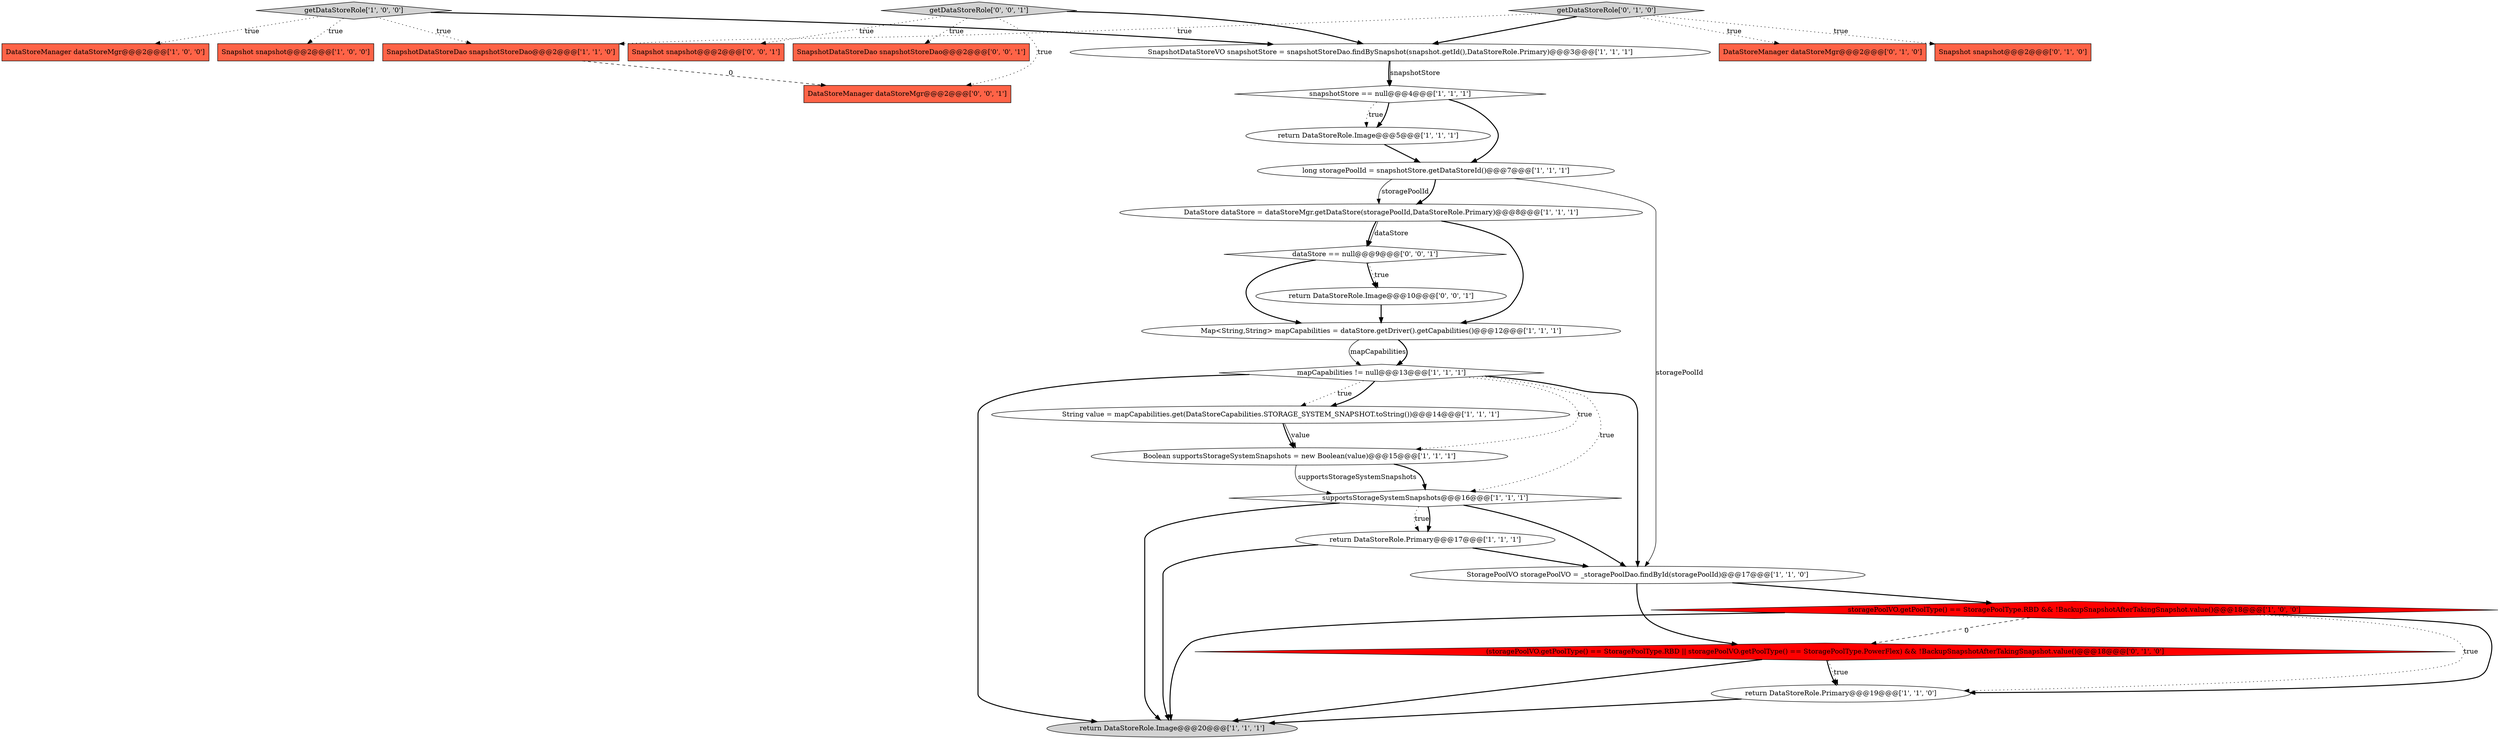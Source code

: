 digraph {
23 [style = filled, label = "return DataStoreRole.Image@@@10@@@['0', '0', '1']", fillcolor = white, shape = ellipse image = "AAA0AAABBB3BBB"];
1 [style = filled, label = "return DataStoreRole.Primary@@@17@@@['1', '1', '1']", fillcolor = white, shape = ellipse image = "AAA0AAABBB1BBB"];
7 [style = filled, label = "String value = mapCapabilities.get(DataStoreCapabilities.STORAGE_SYSTEM_SNAPSHOT.toString())@@@14@@@['1', '1', '1']", fillcolor = white, shape = ellipse image = "AAA0AAABBB1BBB"];
19 [style = filled, label = "DataStoreManager dataStoreMgr@@@2@@@['0', '1', '0']", fillcolor = tomato, shape = box image = "AAA0AAABBB2BBB"];
16 [style = filled, label = "return DataStoreRole.Image@@@5@@@['1', '1', '1']", fillcolor = white, shape = ellipse image = "AAA0AAABBB1BBB"];
11 [style = filled, label = "getDataStoreRole['1', '0', '0']", fillcolor = lightgray, shape = diamond image = "AAA0AAABBB1BBB"];
5 [style = filled, label = "SnapshotDataStoreVO snapshotStore = snapshotStoreDao.findBySnapshot(snapshot.getId(),DataStoreRole.Primary)@@@3@@@['1', '1', '1']", fillcolor = white, shape = ellipse image = "AAA0AAABBB1BBB"];
22 [style = filled, label = "Snapshot snapshot@@@2@@@['0', '1', '0']", fillcolor = tomato, shape = box image = "AAA0AAABBB2BBB"];
24 [style = filled, label = "Snapshot snapshot@@@2@@@['0', '0', '1']", fillcolor = tomato, shape = box image = "AAA0AAABBB3BBB"];
8 [style = filled, label = "return DataStoreRole.Primary@@@19@@@['1', '1', '0']", fillcolor = white, shape = ellipse image = "AAA0AAABBB1BBB"];
20 [style = filled, label = "getDataStoreRole['0', '1', '0']", fillcolor = lightgray, shape = diamond image = "AAA0AAABBB2BBB"];
27 [style = filled, label = "DataStoreManager dataStoreMgr@@@2@@@['0', '0', '1']", fillcolor = tomato, shape = box image = "AAA0AAABBB3BBB"];
6 [style = filled, label = "Snapshot snapshot@@@2@@@['1', '0', '0']", fillcolor = tomato, shape = box image = "AAA0AAABBB1BBB"];
25 [style = filled, label = "SnapshotDataStoreDao snapshotStoreDao@@@2@@@['0', '0', '1']", fillcolor = tomato, shape = box image = "AAA0AAABBB3BBB"];
12 [style = filled, label = "Map<String,String> mapCapabilities = dataStore.getDriver().getCapabilities()@@@12@@@['1', '1', '1']", fillcolor = white, shape = ellipse image = "AAA0AAABBB1BBB"];
0 [style = filled, label = "DataStore dataStore = dataStoreMgr.getDataStore(storagePoolId,DataStoreRole.Primary)@@@8@@@['1', '1', '1']", fillcolor = white, shape = ellipse image = "AAA0AAABBB1BBB"];
26 [style = filled, label = "dataStore == null@@@9@@@['0', '0', '1']", fillcolor = white, shape = diamond image = "AAA0AAABBB3BBB"];
28 [style = filled, label = "getDataStoreRole['0', '0', '1']", fillcolor = lightgray, shape = diamond image = "AAA0AAABBB3BBB"];
13 [style = filled, label = "return DataStoreRole.Image@@@20@@@['1', '1', '1']", fillcolor = lightgray, shape = ellipse image = "AAA0AAABBB1BBB"];
4 [style = filled, label = "Boolean supportsStorageSystemSnapshots = new Boolean(value)@@@15@@@['1', '1', '1']", fillcolor = white, shape = ellipse image = "AAA0AAABBB1BBB"];
18 [style = filled, label = "SnapshotDataStoreDao snapshotStoreDao@@@2@@@['1', '1', '0']", fillcolor = tomato, shape = box image = "AAA0AAABBB1BBB"];
21 [style = filled, label = "(storagePoolVO.getPoolType() == StoragePoolType.RBD || storagePoolVO.getPoolType() == StoragePoolType.PowerFlex) && !BackupSnapshotAfterTakingSnapshot.value()@@@18@@@['0', '1', '0']", fillcolor = red, shape = diamond image = "AAA1AAABBB2BBB"];
2 [style = filled, label = "mapCapabilities != null@@@13@@@['1', '1', '1']", fillcolor = white, shape = diamond image = "AAA0AAABBB1BBB"];
9 [style = filled, label = "DataStoreManager dataStoreMgr@@@2@@@['1', '0', '0']", fillcolor = tomato, shape = box image = "AAA0AAABBB1BBB"];
15 [style = filled, label = "snapshotStore == null@@@4@@@['1', '1', '1']", fillcolor = white, shape = diamond image = "AAA0AAABBB1BBB"];
10 [style = filled, label = "supportsStorageSystemSnapshots@@@16@@@['1', '1', '1']", fillcolor = white, shape = diamond image = "AAA0AAABBB1BBB"];
14 [style = filled, label = "StoragePoolVO storagePoolVO = _storagePoolDao.findById(storagePoolId)@@@17@@@['1', '1', '0']", fillcolor = white, shape = ellipse image = "AAA0AAABBB1BBB"];
17 [style = filled, label = "storagePoolVO.getPoolType() == StoragePoolType.RBD && !BackupSnapshotAfterTakingSnapshot.value()@@@18@@@['1', '0', '0']", fillcolor = red, shape = diamond image = "AAA1AAABBB1BBB"];
3 [style = filled, label = "long storagePoolId = snapshotStore.getDataStoreId()@@@7@@@['1', '1', '1']", fillcolor = white, shape = ellipse image = "AAA0AAABBB1BBB"];
2->10 [style = dotted, label="true"];
16->3 [style = bold, label=""];
4->10 [style = bold, label=""];
17->8 [style = bold, label=""];
28->5 [style = bold, label=""];
0->26 [style = bold, label=""];
10->14 [style = bold, label=""];
21->8 [style = dotted, label="true"];
0->12 [style = bold, label=""];
28->25 [style = dotted, label="true"];
4->10 [style = solid, label="supportsStorageSystemSnapshots"];
3->0 [style = solid, label="storagePoolId"];
18->27 [style = dashed, label="0"];
21->8 [style = bold, label=""];
5->15 [style = bold, label=""];
14->17 [style = bold, label=""];
11->9 [style = dotted, label="true"];
26->23 [style = dotted, label="true"];
7->4 [style = bold, label=""];
0->26 [style = solid, label="dataStore"];
15->16 [style = dotted, label="true"];
15->16 [style = bold, label=""];
15->3 [style = bold, label=""];
11->18 [style = dotted, label="true"];
17->21 [style = dashed, label="0"];
1->13 [style = bold, label=""];
3->0 [style = bold, label=""];
20->5 [style = bold, label=""];
2->13 [style = bold, label=""];
12->2 [style = solid, label="mapCapabilities"];
17->8 [style = dotted, label="true"];
11->5 [style = bold, label=""];
12->2 [style = bold, label=""];
26->12 [style = bold, label=""];
28->24 [style = dotted, label="true"];
10->13 [style = bold, label=""];
7->4 [style = solid, label="value"];
11->6 [style = dotted, label="true"];
2->7 [style = dotted, label="true"];
26->23 [style = bold, label=""];
2->14 [style = bold, label=""];
2->4 [style = dotted, label="true"];
5->15 [style = solid, label="snapshotStore"];
20->18 [style = dotted, label="true"];
1->14 [style = bold, label=""];
17->13 [style = bold, label=""];
3->14 [style = solid, label="storagePoolId"];
23->12 [style = bold, label=""];
10->1 [style = dotted, label="true"];
2->7 [style = bold, label=""];
20->22 [style = dotted, label="true"];
20->19 [style = dotted, label="true"];
28->27 [style = dotted, label="true"];
10->1 [style = bold, label=""];
14->21 [style = bold, label=""];
8->13 [style = bold, label=""];
21->13 [style = bold, label=""];
}
